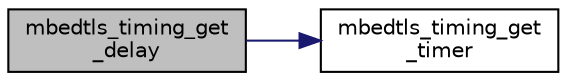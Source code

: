 digraph "mbedtls_timing_get_delay"
{
 // LATEX_PDF_SIZE
  edge [fontname="Helvetica",fontsize="10",labelfontname="Helvetica",labelfontsize="10"];
  node [fontname="Helvetica",fontsize="10",shape=record];
  rankdir="LR";
  Node1 [label="mbedtls_timing_get\l_delay",height=0.2,width=0.4,color="black", fillcolor="grey75", style="filled", fontcolor="black",tooltip="Get the status of delays (Memory helper: number of delays passed.)"];
  Node1 -> Node2 [color="midnightblue",fontsize="10",style="solid",fontname="Helvetica"];
  Node2 [label="mbedtls_timing_get\l_timer",height=0.2,width=0.4,color="black", fillcolor="white", style="filled",URL="$d3/d62/timing_8c.html#a427660928e1e0339d497390c167f895c",tooltip="Return the elapsed time in milliseconds."];
}
